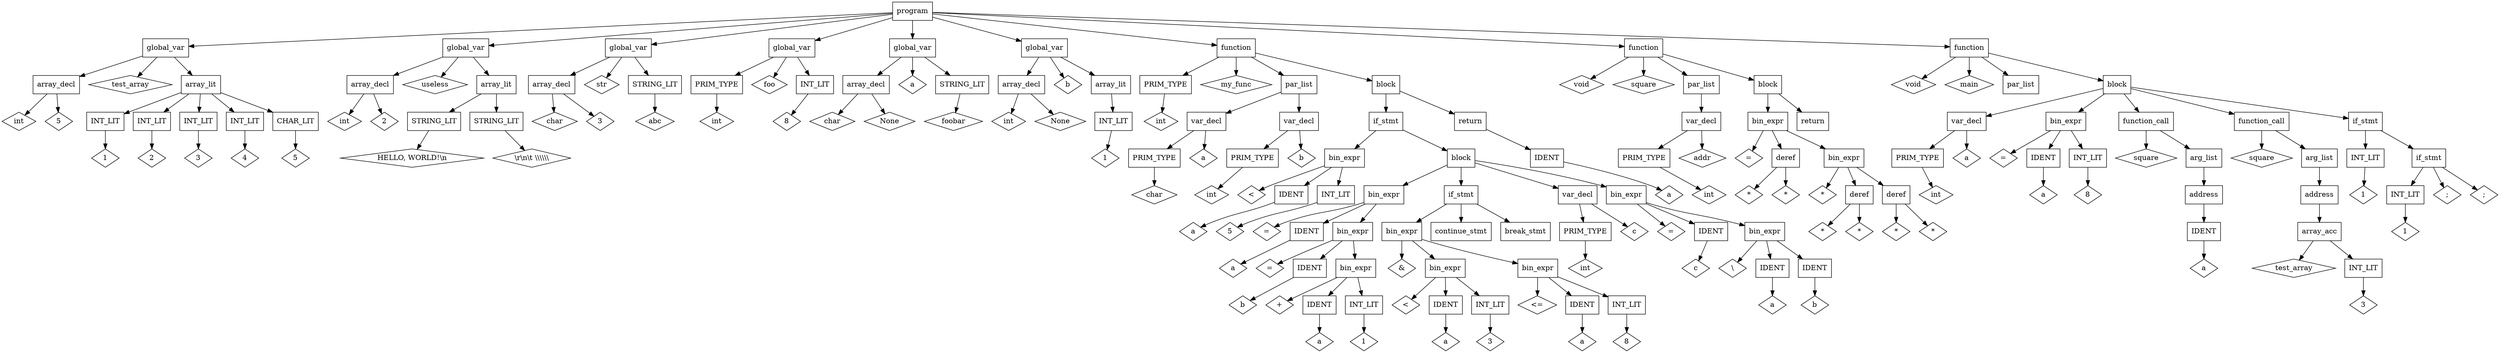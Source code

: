 digraph parse_tree {
    node [shape = box];
    node0 [label = "program"]
    node0 -> node1
    node0 -> node2
    node0 -> node3
    node0 -> node4
    node0 -> node5
    node0 -> node6
    node0 -> node7
    node0 -> node8
    node0 -> node9
    node1 [label = "global_var"]
    node1 -> node10
    node1 -> node11
    node1 -> node12
    node10 [label = "array_decl"]
    node10 -> node13
    node10 -> node14
    node13 [label = "int", shape = "diamond"]
    node14 [label = "5", shape = "diamond"]
    node11 [label = "test_array", shape = "diamond"]
    node12 [label = "array_lit"]
    node12 -> node15
    node12 -> node16
    node12 -> node17
    node12 -> node18
    node12 -> node19
    node15 [label = "INT_LIT"]
    node15 -> node20
    node20 [label = "1", shape = "diamond"]
    node16 [label = "INT_LIT"]
    node16 -> node21
    node21 [label = "2", shape = "diamond"]
    node17 [label = "INT_LIT"]
    node17 -> node22
    node22 [label = "3", shape = "diamond"]
    node18 [label = "INT_LIT"]
    node18 -> node23
    node23 [label = "4", shape = "diamond"]
    node19 [label = "CHAR_LIT"]
    node19 -> node24
    node24 [label = "5", shape = "diamond"]
    node2 [label = "global_var"]
    node2 -> node25
    node2 -> node26
    node2 -> node27
    node25 [label = "array_decl"]
    node25 -> node28
    node25 -> node29
    node28 [label = "int", shape = "diamond"]
    node29 [label = "2", shape = "diamond"]
    node26 [label = "useless", shape = "diamond"]
    node27 [label = "array_lit"]
    node27 -> node30
    node27 -> node31
    node30 [label = "STRING_LIT"]
    node30 -> node32
    node32 [label = "HELLO, WORLD!\\n", shape = "diamond"]
    node31 [label = "STRING_LIT"]
    node31 -> node33
    node33 [label = "\\r\\n\\t \\\\\\\\\\\\", shape = "diamond"]
    node3 [label = "global_var"]
    node3 -> node34
    node3 -> node35
    node3 -> node36
    node34 [label = "array_decl"]
    node34 -> node37
    node34 -> node38
    node37 [label = "char", shape = "diamond"]
    node38 [label = "3", shape = "diamond"]
    node35 [label = "str", shape = "diamond"]
    node36 [label = "STRING_LIT"]
    node36 -> node39
    node39 [label = "abc", shape = "diamond"]
    node4 [label = "global_var"]
    node4 -> node40
    node4 -> node41
    node4 -> node42
    node40 [label = "PRIM_TYPE"]
    node40 -> node43
    node43 [label = "int", shape = "diamond"]
    node41 [label = "foo", shape = "diamond"]
    node42 [label = "INT_LIT"]
    node42 -> node44
    node44 [label = "8", shape = "diamond"]
    node5 [label = "global_var"]
    node5 -> node45
    node5 -> node46
    node5 -> node47
    node45 [label = "array_decl"]
    node45 -> node48
    node45 -> node49
    node48 [label = "char", shape = "diamond"]
    node49 [label = "None", shape = "diamond"]
    node46 [label = "a", shape = "diamond"]
    node47 [label = "STRING_LIT"]
    node47 -> node50
    node50 [label = "foobar", shape = "diamond"]
    node6 [label = "global_var"]
    node6 -> node51
    node6 -> node52
    node6 -> node53
    node51 [label = "array_decl"]
    node51 -> node54
    node51 -> node55
    node54 [label = "int", shape = "diamond"]
    node55 [label = "None", shape = "diamond"]
    node52 [label = "b", shape = "diamond"]
    node53 [label = "array_lit"]
    node53 -> node56
    node56 [label = "INT_LIT"]
    node56 -> node57
    node57 [label = "1", shape = "diamond"]
    node7 [label = "function"]
    node7 -> node58
    node7 -> node59
    node7 -> node60
    node7 -> node61
    node58 [label = "PRIM_TYPE"]
    node58 -> node62
    node62 [label = "int", shape = "diamond"]
    node59 [label = "my_func", shape = "diamond"]
    node60 [label = "par_list"]
    node60 -> node63
    node60 -> node64
    node63 [label = "var_decl"]
    node63 -> node65
    node63 -> node66
    node65 [label = "PRIM_TYPE"]
    node65 -> node67
    node67 [label = "char", shape = "diamond"]
    node66 [label = "a", shape = "diamond"]
    node64 [label = "var_decl"]
    node64 -> node68
    node64 -> node69
    node68 [label = "PRIM_TYPE"]
    node68 -> node70
    node70 [label = "int", shape = "diamond"]
    node69 [label = "b", shape = "diamond"]
    node61 [label = "block"]
    node61 -> node71
    node61 -> node72
    node71 [label = "if_stmt"]
    node71 -> node73
    node71 -> node74
    node73 [label = "bin_expr"]
    node73 -> node75
    node73 -> node76
    node73 -> node77
    node75 [label = "<", shape = "diamond"]
    node76 [label = "IDENT"]
    node76 -> node78
    node78 [label = "a", shape = "diamond"]
    node77 [label = "INT_LIT"]
    node77 -> node79
    node79 [label = "5", shape = "diamond"]
    node74 [label = "block"]
    node74 -> node80
    node74 -> node81
    node74 -> node82
    node74 -> node83
    node80 [label = "bin_expr"]
    node80 -> node84
    node80 -> node85
    node80 -> node86
    node84 [label = "=", shape = "diamond"]
    node85 [label = "IDENT"]
    node85 -> node87
    node87 [label = "a", shape = "diamond"]
    node86 [label = "bin_expr"]
    node86 -> node88
    node86 -> node89
    node86 -> node90
    node88 [label = "=", shape = "diamond"]
    node89 [label = "IDENT"]
    node89 -> node91
    node91 [label = "b", shape = "diamond"]
    node90 [label = "bin_expr"]
    node90 -> node92
    node90 -> node93
    node90 -> node94
    node92 [label = "+", shape = "diamond"]
    node93 [label = "IDENT"]
    node93 -> node95
    node95 [label = "a", shape = "diamond"]
    node94 [label = "INT_LIT"]
    node94 -> node96
    node96 [label = "1", shape = "diamond"]
    node81 [label = "if_stmt"]
    node81 -> node97
    node81 -> node98
    node81 -> node99
    node97 [label = "bin_expr"]
    node97 -> node100
    node97 -> node101
    node97 -> node102
    node100 [label = "&", shape = "diamond"]
    node101 [label = "bin_expr"]
    node101 -> node103
    node101 -> node104
    node101 -> node105
    node103 [label = "<", shape = "diamond"]
    node104 [label = "IDENT"]
    node104 -> node106
    node106 [label = "a", shape = "diamond"]
    node105 [label = "INT_LIT"]
    node105 -> node107
    node107 [label = "3", shape = "diamond"]
    node102 [label = "bin_expr"]
    node102 -> node108
    node102 -> node109
    node102 -> node110
    node108 [label = "<=", shape = "diamond"]
    node109 [label = "IDENT"]
    node109 -> node111
    node111 [label = "a", shape = "diamond"]
    node110 [label = "INT_LIT"]
    node110 -> node112
    node112 [label = "8", shape = "diamond"]
    node98 [label = "continue_stmt"]
    node99 [label = "break_stmt"]
    node82 [label = "var_decl"]
    node82 -> node113
    node82 -> node114
    node113 [label = "PRIM_TYPE"]
    node113 -> node115
    node115 [label = "int", shape = "diamond"]
    node114 [label = "c", shape = "diamond"]
    node83 [label = "bin_expr"]
    node83 -> node116
    node83 -> node117
    node83 -> node118
    node116 [label = "=", shape = "diamond"]
    node117 [label = "IDENT"]
    node117 -> node119
    node119 [label = "c", shape = "diamond"]
    node118 [label = "bin_expr"]
    node118 -> node120
    node118 -> node121
    node118 -> node122
    node120 [label = "\\", shape = "diamond"]
    node121 [label = "IDENT"]
    node121 -> node123
    node123 [label = "a", shape = "diamond"]
    node122 [label = "IDENT"]
    node122 -> node124
    node124 [label = "b", shape = "diamond"]
    node72 [label = "return"]
    node72 -> node125
    node125 [label = "IDENT"]
    node125 -> node126
    node126 [label = "a", shape = "diamond"]
    node8 [label = "function"]
    node8 -> node127
    node8 -> node128
    node8 -> node129
    node8 -> node130
    node127 [label = "void", shape = "diamond"]
    node128 [label = "square", shape = "diamond"]
    node129 [label = "par_list"]
    node129 -> node131
    node131 [label = "var_decl"]
    node131 -> node132
    node131 -> node133
    node132 [label = "PRIM_TYPE"]
    node132 -> node134
    node134 [label = "int", shape = "diamond"]
    node133 [label = "addr", shape = "diamond"]
    node130 [label = "block"]
    node130 -> node135
    node130 -> node136
    node135 [label = "bin_expr"]
    node135 -> node137
    node135 -> node138
    node135 -> node139
    node137 [label = "=", shape = "diamond"]
    node138 [label = "deref"]
    node138 -> node140
    node138 -> node141
    node140 [label = "*", shape = "diamond"]
    node141 [label = "*", shape = "diamond"]
    node139 [label = "bin_expr"]
    node139 -> node142
    node139 -> node143
    node139 -> node144
    node142 [label = "*", shape = "diamond"]
    node143 [label = "deref"]
    node143 -> node145
    node143 -> node146
    node145 [label = "*", shape = "diamond"]
    node146 [label = "*", shape = "diamond"]
    node144 [label = "deref"]
    node144 -> node147
    node144 -> node148
    node147 [label = "*", shape = "diamond"]
    node148 [label = "*", shape = "diamond"]
    node136 [label = "return"]
    node9 [label = "function"]
    node9 -> node149
    node9 -> node150
    node9 -> node151
    node9 -> node152
    node149 [label = "void", shape = "diamond"]
    node150 [label = "main", shape = "diamond"]
    node151 [label = "par_list"]
    node152 [label = "block"]
    node152 -> node153
    node152 -> node154
    node152 -> node155
    node152 -> node156
    node152 -> node157
    node153 [label = "var_decl"]
    node153 -> node158
    node153 -> node159
    node158 [label = "PRIM_TYPE"]
    node158 -> node160
    node160 [label = "int", shape = "diamond"]
    node159 [label = "a", shape = "diamond"]
    node154 [label = "bin_expr"]
    node154 -> node161
    node154 -> node162
    node154 -> node163
    node161 [label = "=", shape = "diamond"]
    node162 [label = "IDENT"]
    node162 -> node164
    node164 [label = "a", shape = "diamond"]
    node163 [label = "INT_LIT"]
    node163 -> node165
    node165 [label = "8", shape = "diamond"]
    node155 [label = "function_call"]
    node155 -> node166
    node155 -> node167
    node166 [label = "square", shape = "diamond"]
    node167 [label = "arg_list"]
    node167 -> node168
    node168 [label = "address"]
    node168 -> node169
    node169 [label = "IDENT"]
    node169 -> node170
    node170 [label = "a", shape = "diamond"]
    node156 [label = "function_call"]
    node156 -> node171
    node156 -> node172
    node171 [label = "square", shape = "diamond"]
    node172 [label = "arg_list"]
    node172 -> node173
    node173 [label = "address"]
    node173 -> node174
    node174 [label = "array_acc"]
    node174 -> node175
    node174 -> node176
    node175 [label = "test_array", shape = "diamond"]
    node176 [label = "INT_LIT"]
    node176 -> node177
    node177 [label = "3", shape = "diamond"]
    node157 [label = "if_stmt"]
    node157 -> node178
    node157 -> node179
    node178 [label = "INT_LIT"]
    node178 -> node180
    node180 [label = "1", shape = "diamond"]
    node179 [label = "if_stmt"]
    node179 -> node181
    node179 -> node182
    node179 -> node183
    node181 [label = "INT_LIT"]
    node181 -> node184
    node184 [label = "1", shape = "diamond"]
    node182 [label = ";", shape = "diamond"]
    node183 [label = ";", shape = "diamond"]
}
